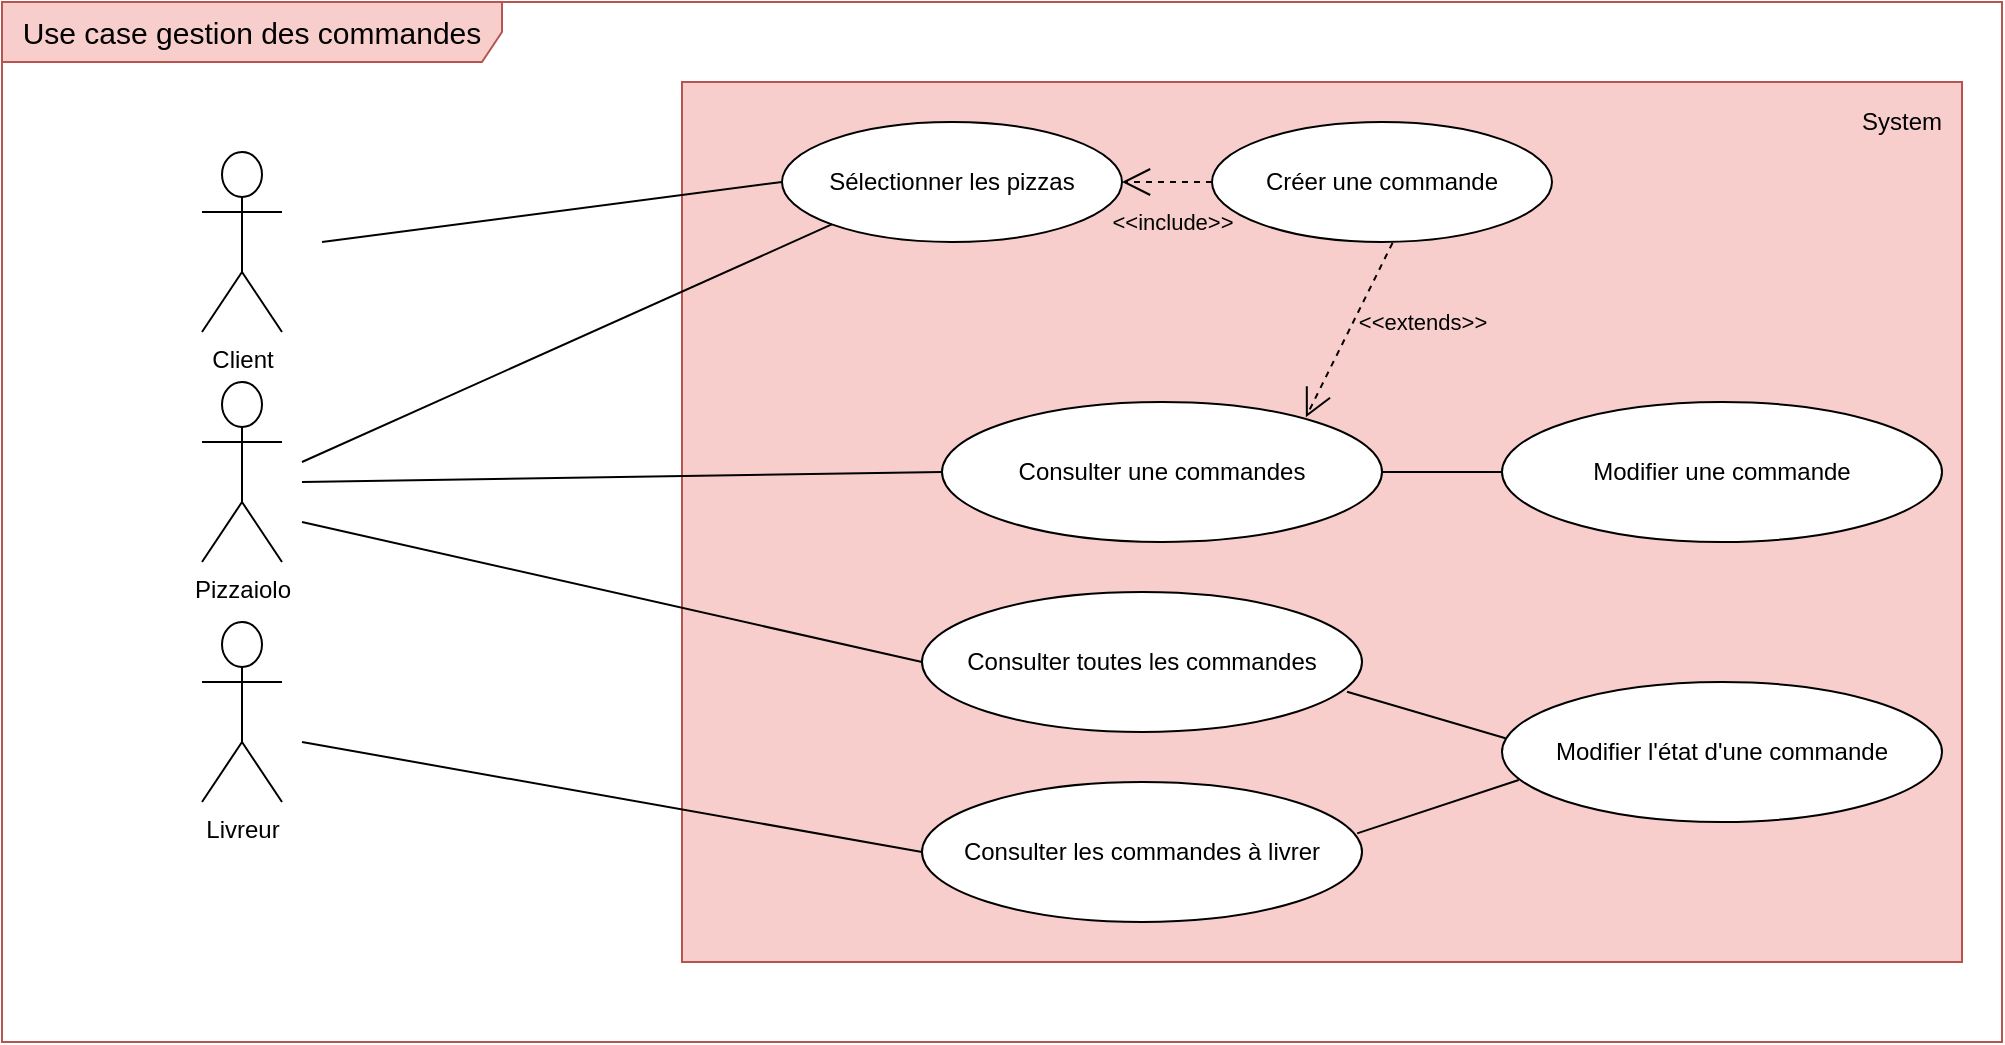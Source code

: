 <mxfile version="10.6.7" type="device"><diagram id="VxFgVAGdIr2NL-RVrVui" name="Page-1"><mxGraphModel dx="1264" dy="629" grid="1" gridSize="10" guides="1" tooltips="1" connect="1" arrows="1" fold="1" page="1" pageScale="1" pageWidth="1169" pageHeight="827" math="0" shadow="0"><root><mxCell id="0"/><mxCell id="1" parent="0"/><mxCell id="OqSL1L7wVchElsV4XqFj-2" value="&lt;font style=&quot;font-size: 15px&quot;&gt;Use case gestion des commandes&lt;/font&gt;" style="shape=umlFrame;whiteSpace=wrap;html=1;width=250;height=30;fillColor=#f8cecc;strokeColor=#b85450;" parent="1" vertex="1"><mxGeometry x="20" y="20" width="1000" height="520" as="geometry"/></mxCell><mxCell id="OqSL1L7wVchElsV4XqFj-1" value="" style="rounded=0;whiteSpace=wrap;html=1;fillColor=#f8cecc;strokeColor=#b85450;" parent="1" vertex="1"><mxGeometry x="360" y="60" width="640" height="440" as="geometry"/></mxCell><mxCell id="OqSL1L7wVchElsV4XqFj-3" value="Livreur" style="shape=umlActor;verticalLabelPosition=bottom;labelBackgroundColor=#ffffff;verticalAlign=top;html=1;outlineConnect=0;fillColor=none;gradientColor=none;" parent="1" vertex="1"><mxGeometry x="120" y="330" width="40" height="90" as="geometry"/></mxCell><mxCell id="OqSL1L7wVchElsV4XqFj-4" value="Pizzaiolo" style="shape=umlActor;verticalLabelPosition=bottom;labelBackgroundColor=#ffffff;verticalAlign=top;html=1;outlineConnect=0;fillColor=none;gradientColor=none;" parent="1" vertex="1"><mxGeometry x="120" y="210" width="40" height="90" as="geometry"/></mxCell><mxCell id="OqSL1L7wVchElsV4XqFj-8" value="Créer une commande" style="ellipse;whiteSpace=wrap;html=1;" parent="1" vertex="1"><mxGeometry x="625" y="80" width="170" height="60" as="geometry"/></mxCell><mxCell id="OqSL1L7wVchElsV4XqFj-9" value="Client" style="shape=umlActor;verticalLabelPosition=bottom;labelBackgroundColor=#ffffff;verticalAlign=top;html=1;outlineConnect=0;fillColor=none;gradientColor=none;" parent="1" vertex="1"><mxGeometry x="120" y="95" width="40" height="90" as="geometry"/></mxCell><mxCell id="OqSL1L7wVchElsV4XqFj-10" value="Modifier une commande" style="ellipse;whiteSpace=wrap;html=1;" parent="1" vertex="1"><mxGeometry x="770" y="220" width="220" height="70" as="geometry"/></mxCell><mxCell id="OqSL1L7wVchElsV4XqFj-12" value="Consulter une commandes" style="ellipse;whiteSpace=wrap;html=1;" parent="1" vertex="1"><mxGeometry x="490" y="220" width="220" height="70" as="geometry"/></mxCell><mxCell id="OqSL1L7wVchElsV4XqFj-13" value="Consulter les commandes à livrer" style="ellipse;whiteSpace=wrap;html=1;" parent="1" vertex="1"><mxGeometry x="480" y="410" width="220" height="70" as="geometry"/></mxCell><mxCell id="OqSL1L7wVchElsV4XqFj-23" value="System" style="text;html=1;strokeColor=none;fillColor=none;align=center;verticalAlign=middle;whiteSpace=wrap;rounded=0;" parent="1" vertex="1"><mxGeometry x="950" y="70" width="40" height="20" as="geometry"/></mxCell><mxCell id="OqSL1L7wVchElsV4XqFj-24" value="Modifier l'état d'une commande" style="ellipse;whiteSpace=wrap;html=1;" parent="1" vertex="1"><mxGeometry x="770" y="360" width="220" height="70" as="geometry"/></mxCell><mxCell id="q9REIRhLyVyXBqoE0pvu-3" value="&amp;lt;&amp;lt;extends&amp;gt;&amp;gt;" style="endArrow=open;endSize=12;dashed=1;html=1;exitX=0.531;exitY=1.007;exitDx=0;exitDy=0;exitPerimeter=0;labelBackgroundColor=none;entryX=0.827;entryY=0.109;entryDx=0;entryDy=0;entryPerimeter=0;" edge="1" parent="1" source="OqSL1L7wVchElsV4XqFj-8" target="OqSL1L7wVchElsV4XqFj-12"><mxGeometry x="-0.409" y="31" width="160" relative="1" as="geometry"><mxPoint x="716" y="174.667" as="sourcePoint"/><mxPoint x="712" y="140" as="targetPoint"/><mxPoint as="offset"/></mxGeometry></mxCell><mxCell id="q9REIRhLyVyXBqoE0pvu-10" value="Sélectionner les pizzas" style="ellipse;whiteSpace=wrap;html=1;" vertex="1" parent="1"><mxGeometry x="410" y="80" width="170" height="60" as="geometry"/></mxCell><mxCell id="q9REIRhLyVyXBqoE0pvu-12" value="&amp;lt;&amp;lt;include&amp;gt;&amp;gt;" style="endArrow=open;endSize=12;dashed=1;html=1;labelBackgroundColor=none;exitX=0;exitY=0.5;exitDx=0;exitDy=0;entryX=1;entryY=0.5;entryDx=0;entryDy=0;" edge="1" parent="1" source="OqSL1L7wVchElsV4XqFj-8" target="q9REIRhLyVyXBqoE0pvu-10"><mxGeometry x="-0.11" y="20" width="160" relative="1" as="geometry"><mxPoint x="580" y="110" as="sourcePoint"/><mxPoint x="620" y="110" as="targetPoint"/><mxPoint as="offset"/></mxGeometry></mxCell><mxCell id="q9REIRhLyVyXBqoE0pvu-13" value="Consulter toutes les commandes" style="ellipse;whiteSpace=wrap;html=1;" vertex="1" parent="1"><mxGeometry x="480" y="315" width="220" height="70" as="geometry"/></mxCell><mxCell id="q9REIRhLyVyXBqoE0pvu-14" value="" style="endArrow=none;html=1;labelBackgroundColor=none;entryX=0;entryY=0.5;entryDx=0;entryDy=0;exitX=1;exitY=0.5;exitDx=0;exitDy=0;" edge="1" parent="1" source="OqSL1L7wVchElsV4XqFj-12" target="OqSL1L7wVchElsV4XqFj-10"><mxGeometry width="50" height="50" relative="1" as="geometry"><mxPoint x="710" y="250" as="sourcePoint"/><mxPoint x="760" y="200" as="targetPoint"/></mxGeometry></mxCell><mxCell id="q9REIRhLyVyXBqoE0pvu-20" value="" style="endArrow=none;html=1;labelBackgroundColor=none;entryX=0;entryY=0.5;entryDx=0;entryDy=0;" edge="1" parent="1" target="q9REIRhLyVyXBqoE0pvu-10"><mxGeometry width="50" height="50" relative="1" as="geometry"><mxPoint x="180" y="140" as="sourcePoint"/><mxPoint x="230" y="90" as="targetPoint"/></mxGeometry></mxCell><mxCell id="q9REIRhLyVyXBqoE0pvu-21" value="" style="endArrow=none;html=1;labelBackgroundColor=none;entryX=0;entryY=0.5;entryDx=0;entryDy=0;" edge="1" parent="1" target="OqSL1L7wVchElsV4XqFj-12"><mxGeometry width="50" height="50" relative="1" as="geometry"><mxPoint x="170" y="260" as="sourcePoint"/><mxPoint x="220" y="210" as="targetPoint"/></mxGeometry></mxCell><mxCell id="q9REIRhLyVyXBqoE0pvu-22" value="" style="endArrow=none;html=1;labelBackgroundColor=none;entryX=0;entryY=0.5;entryDx=0;entryDy=0;" edge="1" parent="1" target="q9REIRhLyVyXBqoE0pvu-13"><mxGeometry width="50" height="50" relative="1" as="geometry"><mxPoint x="170" y="280" as="sourcePoint"/><mxPoint x="220" y="230" as="targetPoint"/></mxGeometry></mxCell><mxCell id="q9REIRhLyVyXBqoE0pvu-23" value="" style="endArrow=none;html=1;labelBackgroundColor=none;entryX=0;entryY=0.5;entryDx=0;entryDy=0;" edge="1" parent="1" target="OqSL1L7wVchElsV4XqFj-13"><mxGeometry width="50" height="50" relative="1" as="geometry"><mxPoint x="170" y="390" as="sourcePoint"/><mxPoint x="220" y="340" as="targetPoint"/></mxGeometry></mxCell><mxCell id="q9REIRhLyVyXBqoE0pvu-24" value="" style="endArrow=none;html=1;labelBackgroundColor=none;entryX=0;entryY=1;entryDx=0;entryDy=0;" edge="1" parent="1" target="q9REIRhLyVyXBqoE0pvu-10"><mxGeometry width="50" height="50" relative="1" as="geometry"><mxPoint x="170" y="250" as="sourcePoint"/><mxPoint x="220" y="200" as="targetPoint"/></mxGeometry></mxCell><mxCell id="q9REIRhLyVyXBqoE0pvu-25" value="" style="endArrow=none;html=1;labelBackgroundColor=none;entryX=0.008;entryY=0.402;entryDx=0;entryDy=0;entryPerimeter=0;exitX=0.966;exitY=0.712;exitDx=0;exitDy=0;exitPerimeter=0;" edge="1" parent="1" source="q9REIRhLyVyXBqoE0pvu-13" target="OqSL1L7wVchElsV4XqFj-24"><mxGeometry width="50" height="50" relative="1" as="geometry"><mxPoint x="694" y="350" as="sourcePoint"/><mxPoint x="769.833" y="382.333" as="targetPoint"/></mxGeometry></mxCell><mxCell id="q9REIRhLyVyXBqoE0pvu-26" value="" style="endArrow=none;html=1;labelBackgroundColor=none;entryX=0.038;entryY=0.7;entryDx=0;entryDy=0;entryPerimeter=0;exitX=0.989;exitY=0.367;exitDx=0;exitDy=0;exitPerimeter=0;" edge="1" parent="1" source="OqSL1L7wVchElsV4XqFj-13" target="OqSL1L7wVchElsV4XqFj-24"><mxGeometry width="50" height="50" relative="1" as="geometry"><mxPoint x="700" y="450" as="sourcePoint"/><mxPoint x="750" y="400" as="targetPoint"/></mxGeometry></mxCell></root></mxGraphModel></diagram></mxfile>